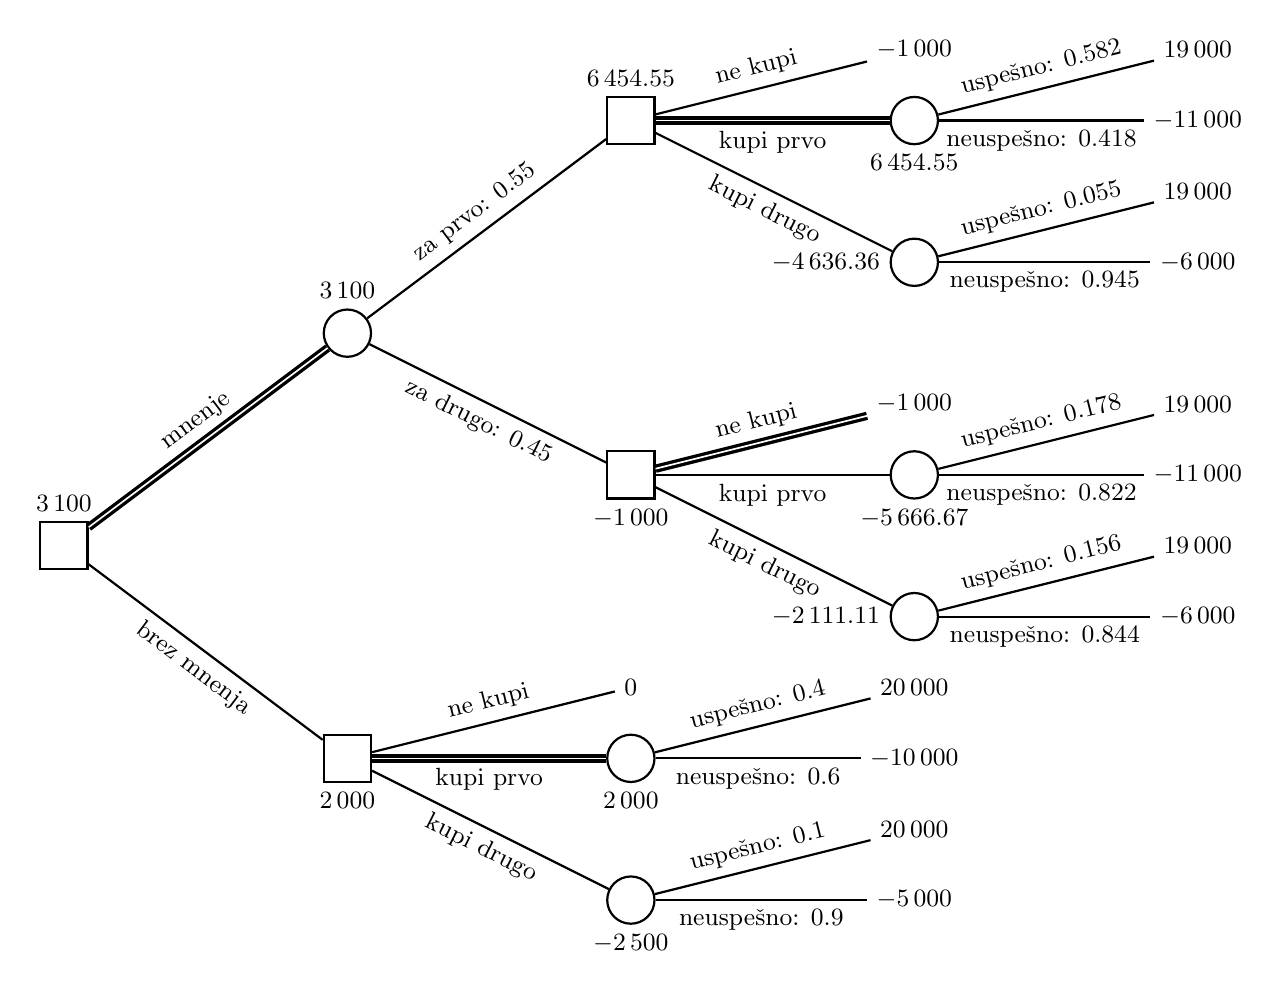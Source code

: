 \begin{tikzpicture}[style=thick,scale=0.9]
\small
\tikzstyle{dec}=[draw,rectangle,minimum size=0.6cm, inner sep=0pt]
\tikzstyle{ran}=[draw,circle,minimum size=0.6cm, inner sep=0pt]
\tikzstyle{pick}=[double, very thick]
\node[dec] (A) at (-8,-1) [label=above:$3\,100 €$] {};
\node[ran] (B) at (-4, 2) [label=above:$3\,100 €$] {};
\node[dec] (C) at (-4,-4) [label=below:$2\,000 €$] {};
\node[dec] (D) at ( 0, 5) [label=above:$6\,454.55 €$] {};
\node[dec] (E) at ( 0, 0) [label=below:$-1\,000 €$] {};
\node      (F) at ( 0,-3) {$0 €$};
\node[ran] (G) at ( 0,-4) [label=below:$2\,000 €$] {};
\node[ran] (H) at ( 0,-6) [label=below:$-2\,500 €$] {};
\node      (I) at ( 4, 6) {$-1\,000 €$};
\node[ran] (J) at ( 4, 5) [label=below:$6\,454.55 €$] {};
\node[ran] (K) at ( 4, 3) [label=left:$-4\,636.36 €$] {};
\node      (L) at ( 4, 1) {$-1\,000 €$};
\node[ran] (M) at ( 4, 0) [label=below:$-5\,666.67 €$] {};
\node[ran] (N) at ( 4,-2) [label=left:$-2\,111.11 €$] {};
\node      (O) at ( 4,-3) {$20\,000 €$};
\node      (P) at ( 4,-4) {$-10\,000 €$};
\node      (Q) at ( 4,-5) {$20\,000 €$};
\node      (R) at ( 4,-6) {$-5\,000 €$};
\node      (S) at ( 8, 6) {$19\,000 €$};
\node      (T) at ( 8, 5) {$-11\,000 €$};
\node      (U) at ( 8, 4) {$19\,000 €$};
\node      (V) at ( 8, 3) {$-6\,000 €$};
\node      (W) at ( 8, 1) {$19\,000 €$};
\node      (X) at ( 8, 0) {$-11\,000 €$};
\node      (Y) at ( 8,-1) {$19\,000 €$};
\node      (Z) at ( 8,-2) {$-6\,000 €$};

\draw[pick] (A) -- (B) node[above, midway, sloped] {mnenje};
\draw (A) -- (C) node[below, midway, sloped] {brez mnenja};
\draw (B) -- (D) node[above, midway, sloped] {za prvo: $0.55$};
\draw (B) -- (E) node[below, midway, sloped] {za drugo: $0.45$};
\draw (C) -- (F) node[above, midway, sloped] {ne kupi};
\draw[pick] (C) -- (G) node[below, midway] {kupi prvo};
\draw (C) -- (H) node[below, midway, sloped] {kupi drugo};
\draw (D) -- (I) node[above, midway, sloped] {ne kupi};
\draw[pick] (D) -- (J) node[below, midway] {kupi prvo};
\draw (D) -- (K) node[below, midway, sloped] {kupi drugo};
\draw[pick] (E) -- (L) node[above, midway, sloped] {ne kupi};
\draw (E) -- (M) node[below, midway] {kupi prvo};
\draw (E) -- (N) node[below, midway, sloped] {kupi drugo};
\draw (G) -- (O) node[above, midway, sloped] {uspešno: $0.4$};
\draw (G) -- (P) node[below, midway] {neuspešno: $0.6$};
\draw (H) -- (Q) node[above, midway, sloped] {uspešno: $0.1$};
\draw (H) -- (R) node[below, midway] {neuspešno: $0.9$};
\draw (J) -- (S) node[above, midway, sloped] {uspešno: $0.582$};
\draw (J) -- (T) node[below, midway] {neuspešno: $0.418$};
\draw (K) -- (U) node[above, midway, sloped] {uspešno: $0.055$};
\draw (K) -- (V) node[below, midway] {neuspešno: $0.945$};
\draw (M) -- (W) node[above, midway, sloped] {uspešno: $0.178$};
\draw (M) -- (X) node[below, midway] {neuspešno: $0.822$};
\draw (N) -- (Y) node[above, midway, sloped] {uspešno: $0.156$};
\draw (N) -- (Z) node[below, midway] {neuspešno: $0.844$};
\end{tikzpicture}
